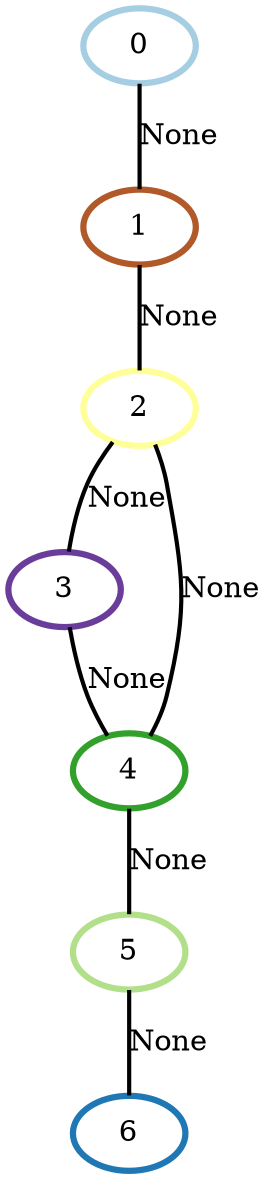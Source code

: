 graph G {
    0 [penwidth=3,label="0",color=1, colorscheme=paired12]
    1 [penwidth=3,label="1",color=12, colorscheme=paired12]
    2 [penwidth=3,label="2",color=11, colorscheme=paired12]
    3 [penwidth=3,label="3",color=10, colorscheme=paired12]
    4 [penwidth=3,label="4",color=4, colorscheme=paired12]
    5 [penwidth=3,label="5",color=3, colorscheme=paired12]
    6 [penwidth=3,label="6",color=2, colorscheme=paired12]

    0--1 [penwidth=2,label="None"]
    1--2 [penwidth=2,label="None"]
    2--3 [penwidth=2,label="None"]
    2--4 [penwidth=2,label="None"]
    3--4 [penwidth=2,label="None"]
    4--5 [penwidth=2,label="None"]
    5--6 [penwidth=2,label="None"]
}